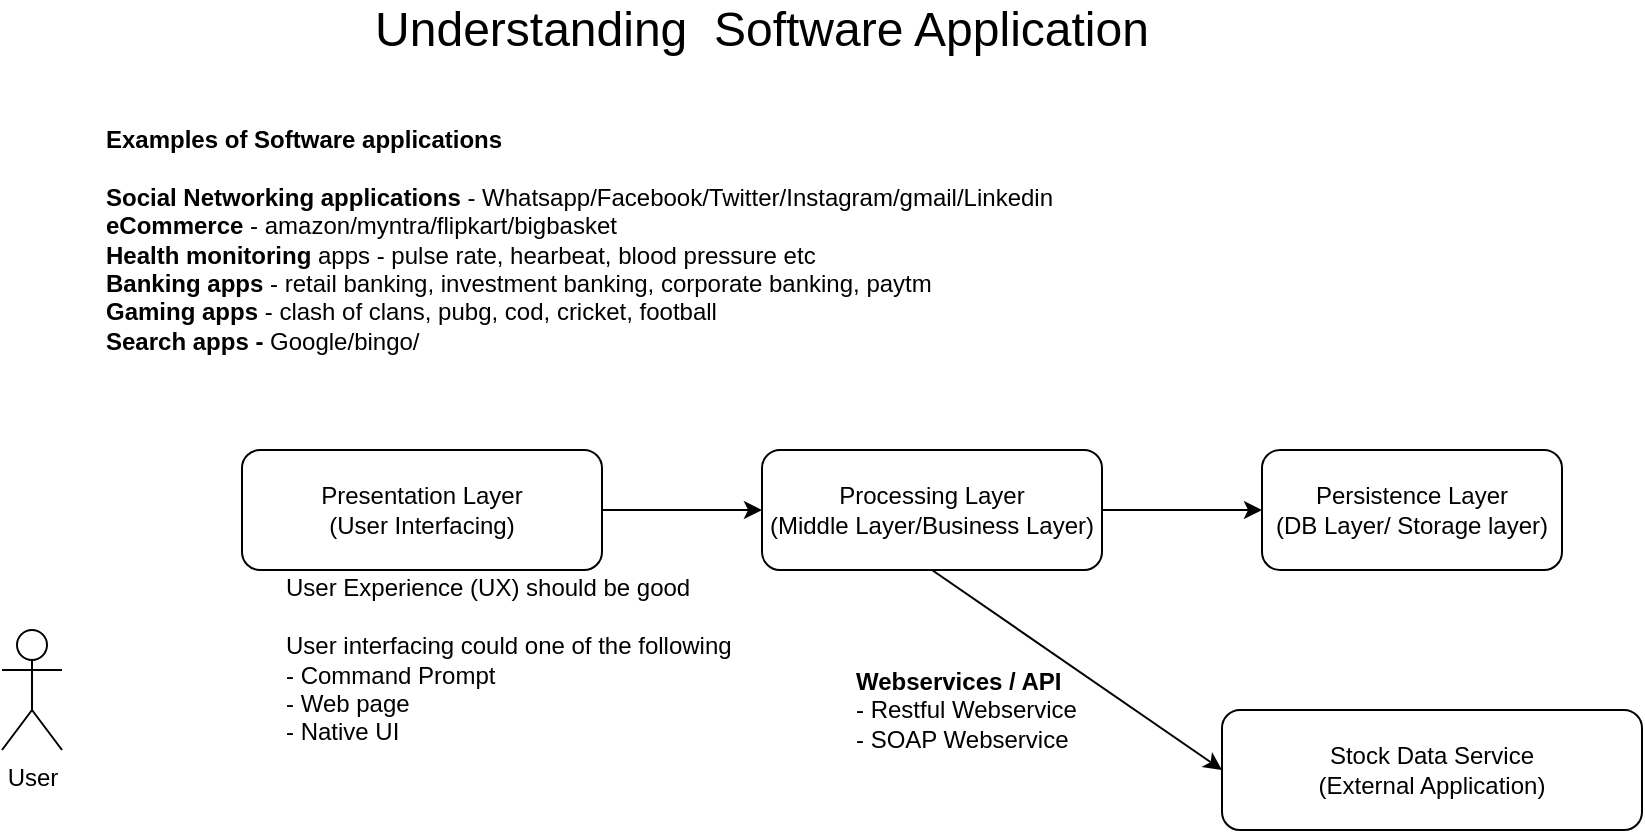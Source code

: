<mxfile version="14.6.9" type="device"><diagram id="NObYViEU_io5uvcFMgT_" name="Page-1"><mxGraphModel dx="862" dy="1525" grid="1" gridSize="10" guides="1" tooltips="1" connect="1" arrows="1" fold="1" page="1" pageScale="1" pageWidth="850" pageHeight="1100" math="0" shadow="0"><root><mxCell id="0"/><mxCell id="1" parent="0"/><mxCell id="orRn4gbhuEr5Q4RFBg9a-1" value="Presentation Layer&lt;br&gt;(User Interfacing)" style="rounded=1;whiteSpace=wrap;html=1;" vertex="1" parent="1"><mxGeometry x="150" y="190" width="180" height="60" as="geometry"/></mxCell><mxCell id="orRn4gbhuEr5Q4RFBg9a-2" value="&lt;b&gt;Examples of Software applications&lt;/b&gt;&lt;br&gt;&lt;br&gt;&lt;b&gt;Social Networking applications&lt;/b&gt; - Whatsapp/Facebook/Twitter/Instagram/gmail/Linkedin&lt;br&gt;&lt;b&gt;eCommerce &lt;/b&gt;- amazon/myntra/flipkart/bigbasket&lt;br&gt;&lt;b&gt;Health monitoring &lt;/b&gt;apps - pulse rate, hearbeat, blood pressure etc&lt;br&gt;&lt;b&gt;Banking apps &lt;/b&gt;- retail banking, investment banking, corporate banking, paytm&lt;br&gt;&lt;b&gt;Gaming apps &lt;/b&gt;- clash of clans, pubg, cod, cricket, football&lt;br&gt;&lt;b&gt;Search apps -&lt;/b&gt; Google/bingo/" style="text;html=1;strokeColor=none;fillColor=none;align=left;verticalAlign=middle;whiteSpace=wrap;rounded=0;" vertex="1" parent="1"><mxGeometry x="80" y="20" width="590" height="130" as="geometry"/></mxCell><mxCell id="orRn4gbhuEr5Q4RFBg9a-3" value="Processing Layer&lt;br&gt;(Middle Layer/Business Layer)" style="rounded=1;whiteSpace=wrap;html=1;" vertex="1" parent="1"><mxGeometry x="410" y="190" width="170" height="60" as="geometry"/></mxCell><mxCell id="orRn4gbhuEr5Q4RFBg9a-4" value="Persistence Layer&lt;br&gt;(DB Layer/ Storage layer)" style="rounded=1;whiteSpace=wrap;html=1;" vertex="1" parent="1"><mxGeometry x="660" y="190" width="150" height="60" as="geometry"/></mxCell><mxCell id="orRn4gbhuEr5Q4RFBg9a-6" value="User Experience (UX) should be good&lt;br&gt;&lt;br&gt;User interfacing could one of the following&lt;br&gt;- Command Prompt&lt;br&gt;- Web page&lt;br&gt;- Native UI" style="text;html=1;strokeColor=none;fillColor=none;align=left;verticalAlign=middle;whiteSpace=wrap;rounded=0;" vertex="1" parent="1"><mxGeometry x="170" y="280" width="260" height="30" as="geometry"/></mxCell><mxCell id="orRn4gbhuEr5Q4RFBg9a-7" value="User" style="shape=umlActor;verticalLabelPosition=bottom;verticalAlign=top;html=1;outlineConnect=0;" vertex="1" parent="1"><mxGeometry x="30" y="280" width="30" height="60" as="geometry"/></mxCell><mxCell id="orRn4gbhuEr5Q4RFBg9a-8" value="Stock Data Service&lt;br&gt;(External Application)" style="rounded=1;whiteSpace=wrap;html=1;" vertex="1" parent="1"><mxGeometry x="640" y="320" width="210" height="60" as="geometry"/></mxCell><mxCell id="orRn4gbhuEr5Q4RFBg9a-9" value="" style="endArrow=classic;html=1;exitX=1;exitY=0.5;exitDx=0;exitDy=0;" edge="1" parent="1" source="orRn4gbhuEr5Q4RFBg9a-1" target="orRn4gbhuEr5Q4RFBg9a-3"><mxGeometry width="50" height="50" relative="1" as="geometry"><mxPoint x="400" y="230" as="sourcePoint"/><mxPoint x="450" y="180" as="targetPoint"/></mxGeometry></mxCell><mxCell id="orRn4gbhuEr5Q4RFBg9a-11" value="" style="endArrow=classic;html=1;entryX=0;entryY=0.5;entryDx=0;entryDy=0;" edge="1" parent="1" target="orRn4gbhuEr5Q4RFBg9a-4"><mxGeometry width="50" height="50" relative="1" as="geometry"><mxPoint x="580" y="220" as="sourcePoint"/><mxPoint x="450" y="180" as="targetPoint"/></mxGeometry></mxCell><mxCell id="orRn4gbhuEr5Q4RFBg9a-13" value="" style="endArrow=classic;html=1;entryX=0;entryY=0.5;entryDx=0;entryDy=0;exitX=0.5;exitY=1;exitDx=0;exitDy=0;" edge="1" parent="1" source="orRn4gbhuEr5Q4RFBg9a-3" target="orRn4gbhuEr5Q4RFBg9a-8"><mxGeometry width="50" height="50" relative="1" as="geometry"><mxPoint x="400" y="230" as="sourcePoint"/><mxPoint x="450" y="180" as="targetPoint"/></mxGeometry></mxCell><mxCell id="orRn4gbhuEr5Q4RFBg9a-14" value="&lt;b&gt;Webservices / API&lt;br&gt;&lt;/b&gt;- Restful Webservice&lt;br&gt;- SOAP Webservice" style="text;html=1;strokeColor=none;fillColor=none;align=left;verticalAlign=middle;whiteSpace=wrap;rounded=0;" vertex="1" parent="1"><mxGeometry x="455" y="310" width="125" height="20" as="geometry"/></mxCell><mxCell id="orRn4gbhuEr5Q4RFBg9a-15" value="Understanding&amp;nbsp; Software Application" style="text;html=1;strokeColor=none;fillColor=none;align=center;verticalAlign=middle;whiteSpace=wrap;rounded=0;fontSize=24;" vertex="1" parent="1"><mxGeometry x="200" y="-30" width="420" height="20" as="geometry"/></mxCell></root></mxGraphModel></diagram></mxfile>